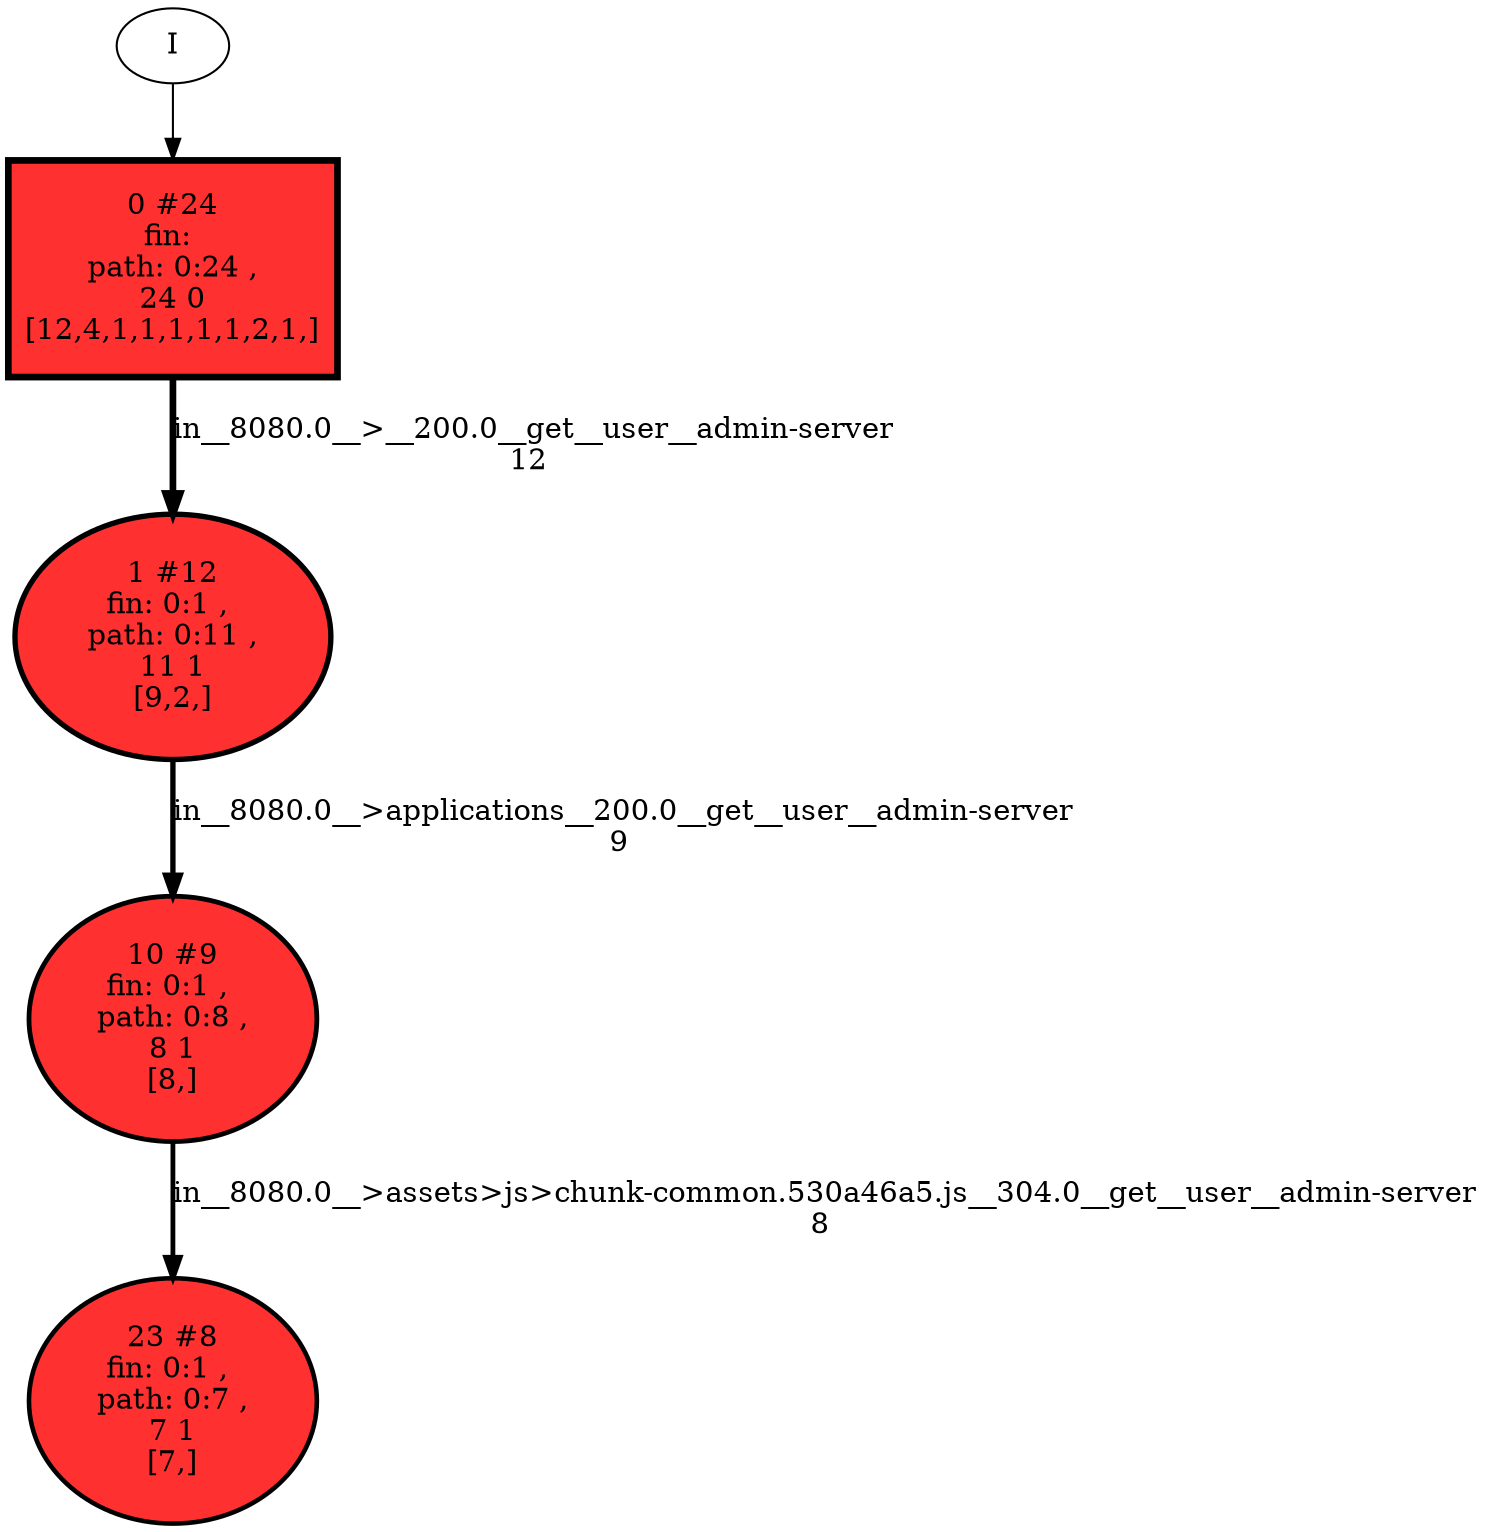 // produced with flexfringe // 
digraph DFA {
	0 [label="root" shape=box];
		I -> 0;
	0 [ label="0 #24
fin: 
 path: 0:24 , 
24 0
[12,4,1,1,1,1,1,2,1,]" , style=filled, fillcolor="firebrick1", width=1.43957, height=1.43957, penwidth=3.21888];
		0 -> 1 [label="in__8080.0__>__200.0__get__user__admin-server
12 " , penwidth=3.21888 ];
	1 [ label="1 #12
fin: 0:1 , 
 path: 0:11 , 
11 1
[9,2,]" , style=filled, fillcolor="firebrick1", width=1.27115, height=1.27115, penwidth=2.56495];
		1 -> 10 [label="in__8080.0__>applications__200.0__get__user__admin-server
9 " , penwidth=2.56495 ];
	10 [ label="10 #9
fin: 0:1 , 
 path: 0:8 , 
8 1
[8,]" , style=filled, fillcolor="firebrick1", width=1.19471, height=1.19471, penwidth=2.30259];
		10 -> 23 [label="in__8080.0__>assets>js>chunk-common.530a46a5.js__304.0__get__user__admin-server
8 " , penwidth=2.30259 ];
	23 [ label="23 #8
fin: 0:1 , 
 path: 0:7 , 
7 1
[7,]" , style=filled, fillcolor="firebrick1", width=1.16228, height=1.16228, penwidth=2.19722];
}

